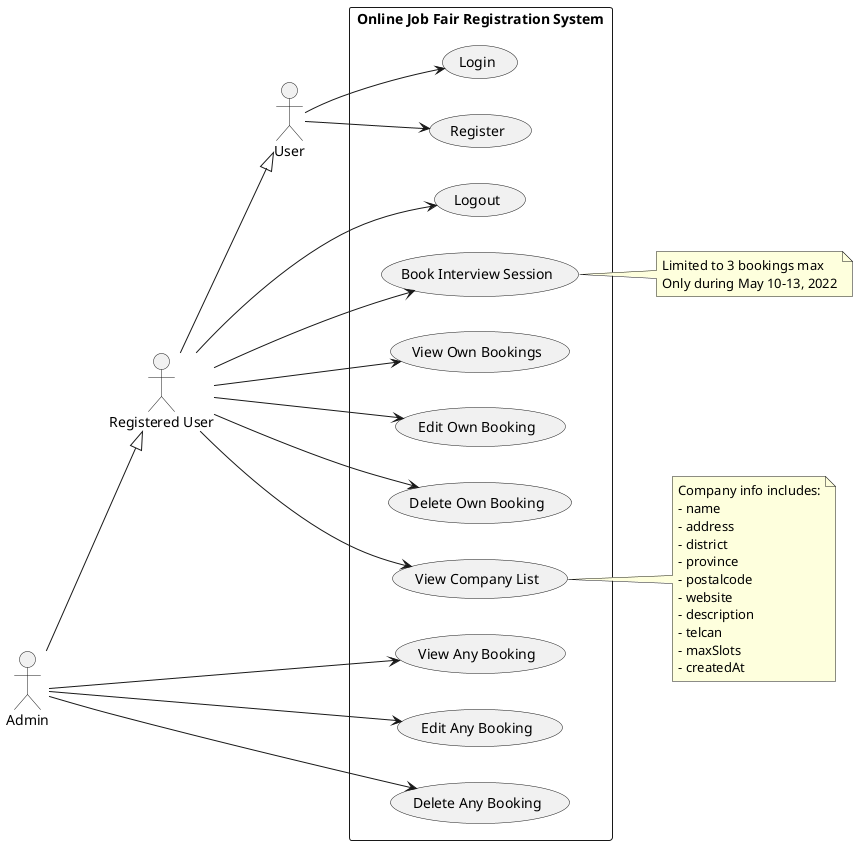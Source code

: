 @startuml Online Job Fair Registration

left to right direction
skinparam packageStyle rectangle

actor "User" as user
actor "Registered User" as regUser
actor "Admin" as admin

rectangle "Online Job Fair Registration System" {
  usecase "Register" as UC1
  usecase "Login" as UC2
  usecase "Logout" as UC3
  usecase "Book Interview Session" as UC4
  usecase "View Own Bookings" as UC5
  usecase "Edit Own Booking" as UC6
  usecase "Delete Own Booking" as UC7
  usecase "View Any Booking" as UC8
  usecase "Edit Any Booking" as UC9
  usecase "Delete Any Booking" as UC10
  usecase "View Company List" as UC11
}

user --> UC1
user --> UC2

regUser --|> user
regUser --> UC3
regUser --> UC4
regUser --> UC5
regUser --> UC6
regUser --> UC7
regUser --> UC11

admin --|> regUser
admin --> UC8
admin --> UC9
admin --> UC10

note right of UC4
  Limited to 3 bookings max
  Only during May 10-13, 2022
end note

note right of UC11
  Company info includes:
  - name
  - address
  - district
  - province
  - postalcode
  - website
  - description
  - telcan 
  - maxSlots
  - createdAt
end note

@enduml
